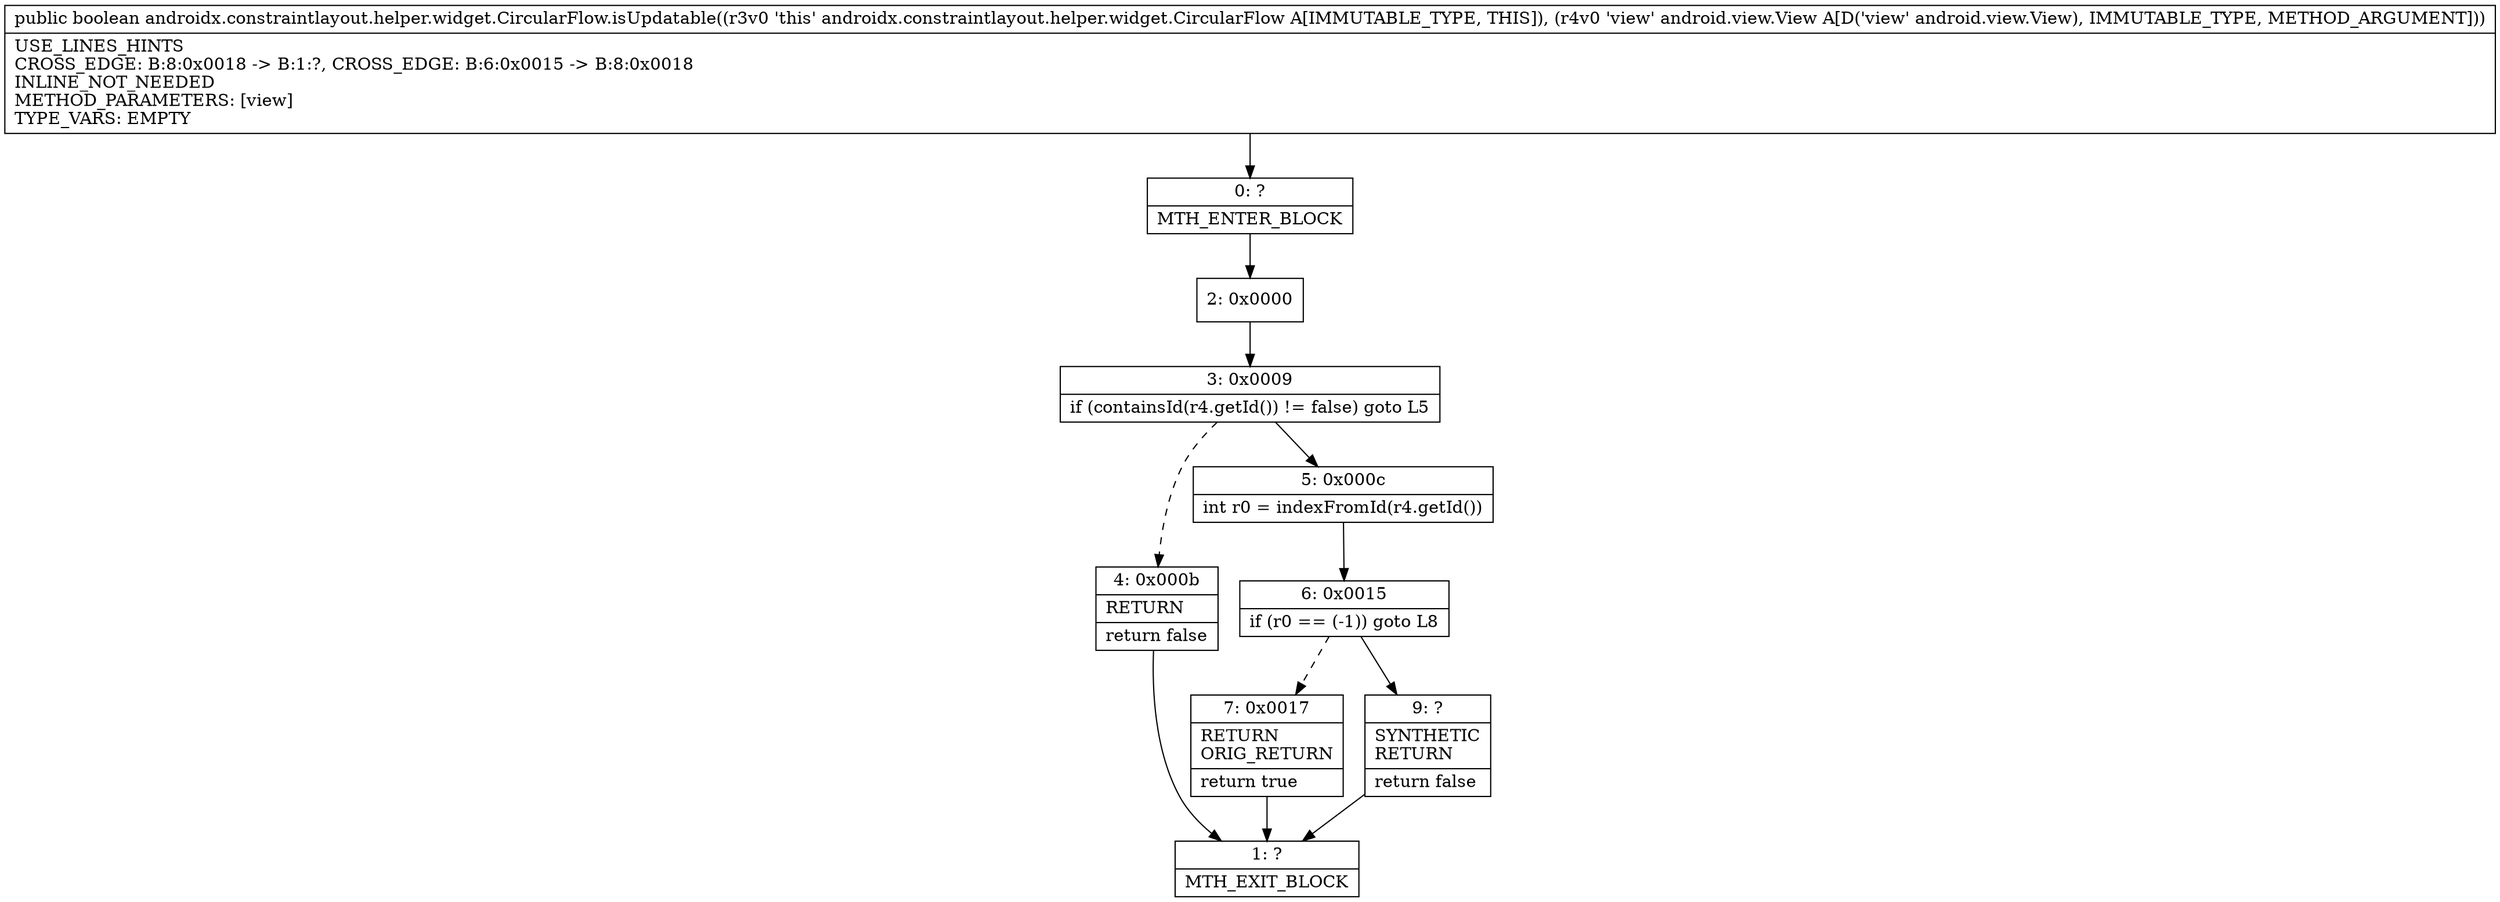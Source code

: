 digraph "CFG forandroidx.constraintlayout.helper.widget.CircularFlow.isUpdatable(Landroid\/view\/View;)Z" {
Node_0 [shape=record,label="{0\:\ ?|MTH_ENTER_BLOCK\l}"];
Node_2 [shape=record,label="{2\:\ 0x0000}"];
Node_3 [shape=record,label="{3\:\ 0x0009|if (containsId(r4.getId()) != false) goto L5\l}"];
Node_4 [shape=record,label="{4\:\ 0x000b|RETURN\l|return false\l}"];
Node_1 [shape=record,label="{1\:\ ?|MTH_EXIT_BLOCK\l}"];
Node_5 [shape=record,label="{5\:\ 0x000c|int r0 = indexFromId(r4.getId())\l}"];
Node_6 [shape=record,label="{6\:\ 0x0015|if (r0 == (\-1)) goto L8\l}"];
Node_7 [shape=record,label="{7\:\ 0x0017|RETURN\lORIG_RETURN\l|return true\l}"];
Node_9 [shape=record,label="{9\:\ ?|SYNTHETIC\lRETURN\l|return false\l}"];
MethodNode[shape=record,label="{public boolean androidx.constraintlayout.helper.widget.CircularFlow.isUpdatable((r3v0 'this' androidx.constraintlayout.helper.widget.CircularFlow A[IMMUTABLE_TYPE, THIS]), (r4v0 'view' android.view.View A[D('view' android.view.View), IMMUTABLE_TYPE, METHOD_ARGUMENT]))  | USE_LINES_HINTS\lCROSS_EDGE: B:8:0x0018 \-\> B:1:?, CROSS_EDGE: B:6:0x0015 \-\> B:8:0x0018\lINLINE_NOT_NEEDED\lMETHOD_PARAMETERS: [view]\lTYPE_VARS: EMPTY\l}"];
MethodNode -> Node_0;Node_0 -> Node_2;
Node_2 -> Node_3;
Node_3 -> Node_4[style=dashed];
Node_3 -> Node_5;
Node_4 -> Node_1;
Node_5 -> Node_6;
Node_6 -> Node_7[style=dashed];
Node_6 -> Node_9;
Node_7 -> Node_1;
Node_9 -> Node_1;
}

